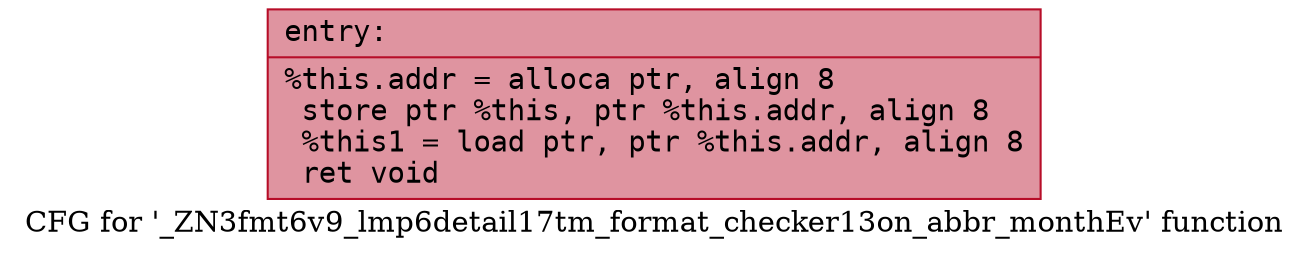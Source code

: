 digraph "CFG for '_ZN3fmt6v9_lmp6detail17tm_format_checker13on_abbr_monthEv' function" {
	label="CFG for '_ZN3fmt6v9_lmp6detail17tm_format_checker13on_abbr_monthEv' function";

	Node0x5584168eea80 [shape=record,color="#b70d28ff", style=filled, fillcolor="#b70d2870" fontname="Courier",label="{entry:\l|  %this.addr = alloca ptr, align 8\l  store ptr %this, ptr %this.addr, align 8\l  %this1 = load ptr, ptr %this.addr, align 8\l  ret void\l}"];
}
